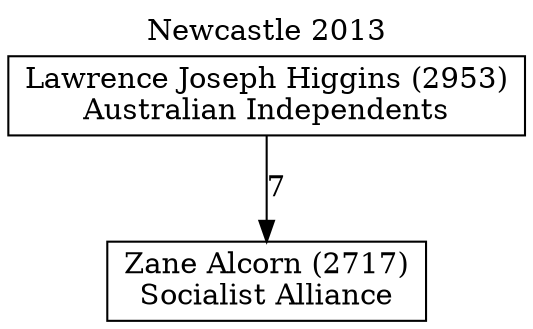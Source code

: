 // House preference flow
digraph "Zane Alcorn (2717)_Newcastle_2013" {
	graph [label="Newcastle 2013" labelloc=t mclimit=10]
	node [shape=box]
	"Zane Alcorn (2717)" [label="Zane Alcorn (2717)
Socialist Alliance"]
	"Lawrence Joseph Higgins (2953)" [label="Lawrence Joseph Higgins (2953)
Australian Independents"]
	"Lawrence Joseph Higgins (2953)" -> "Zane Alcorn (2717)" [label=7]
}
